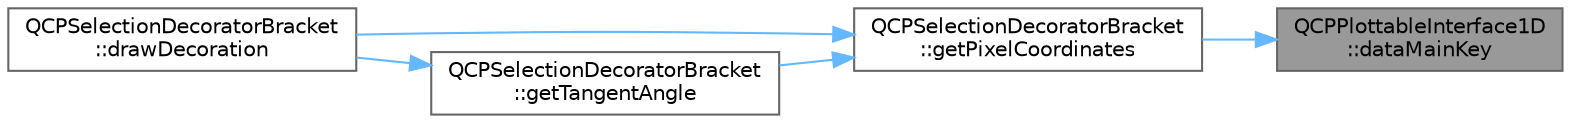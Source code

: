 digraph "QCPPlottableInterface1D::dataMainKey"
{
 // LATEX_PDF_SIZE
  bgcolor="transparent";
  edge [fontname=Helvetica,fontsize=10,labelfontname=Helvetica,labelfontsize=10];
  node [fontname=Helvetica,fontsize=10,shape=box,height=0.2,width=0.4];
  rankdir="RL";
  Node1 [label="QCPPlottableInterface1D\l::dataMainKey",height=0.2,width=0.4,color="gray40", fillcolor="grey60", style="filled", fontcolor="black",tooltip=" "];
  Node1 -> Node2 [dir="back",color="steelblue1",style="solid"];
  Node2 [label="QCPSelectionDecoratorBracket\l::getPixelCoordinates",height=0.2,width=0.4,color="grey40", fillcolor="white", style="filled",URL="$class_q_c_p_selection_decorator_bracket.html#a9925ed667e8a645fcb9949bd02ee4a19",tooltip=" "];
  Node2 -> Node3 [dir="back",color="steelblue1",style="solid"];
  Node3 [label="QCPSelectionDecoratorBracket\l::drawDecoration",height=0.2,width=0.4,color="grey40", fillcolor="white", style="filled",URL="$class_q_c_p_selection_decorator_bracket.html#a9ebe2e729b5012c0a995d788f87fac22",tooltip=" "];
  Node2 -> Node4 [dir="back",color="steelblue1",style="solid"];
  Node4 [label="QCPSelectionDecoratorBracket\l::getTangentAngle",height=0.2,width=0.4,color="grey40", fillcolor="white", style="filled",URL="$class_q_c_p_selection_decorator_bracket.html#ac002e20586950bf5c91a399863769c61",tooltip=" "];
  Node4 -> Node3 [dir="back",color="steelblue1",style="solid"];
}
